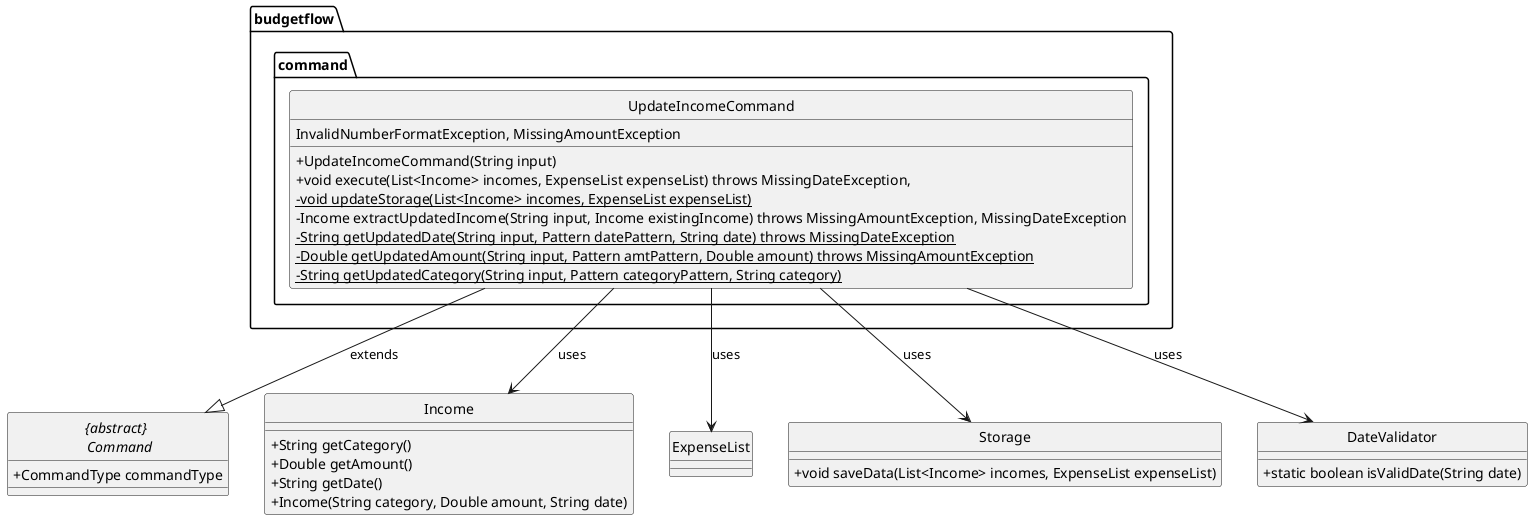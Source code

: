 @startuml

hide circle
skinparam classAttributeIconSize 0


package "budgetflow.command" {
    class UpdateIncomeCommand {

        + UpdateIncomeCommand(String input)
        + void execute(List<Income> incomes, ExpenseList expenseList) throws MissingDateException,
         InvalidNumberFormatException, MissingAmountException
        - {static} void updateStorage(List<Income> incomes, ExpenseList expenseList)
        - Income extractUpdatedIncome(String input, Income existingIncome) throws MissingAmountException, MissingDateException
        - {static} String getUpdatedDate(String input, Pattern datePattern, String date) throws MissingDateException
        - {static} Double getUpdatedAmount(String input, Pattern amtPattern, Double amount) throws MissingAmountException
        - {static} String getUpdatedCategory(String input, Pattern categoryPattern, String category)
    }
}

abstract class "{abstract} \n Command" {
    + CommandType commandType
}

class Income {
    + String getCategory()
    + Double getAmount()
    + String getDate()
    + Income(String category, Double amount, String date)
}

class ExpenseList {}

class Storage {
    + void saveData(List<Income> incomes, ExpenseList expenseList)
}

class DateValidator {
    + static boolean isValidDate(String date)
}

UpdateIncomeCommand --|> "{abstract} \n Command" : extends
UpdateIncomeCommand --> Income : uses
UpdateIncomeCommand --> ExpenseList : uses
UpdateIncomeCommand --> Storage : uses
UpdateIncomeCommand --> DateValidator : uses

@enduml